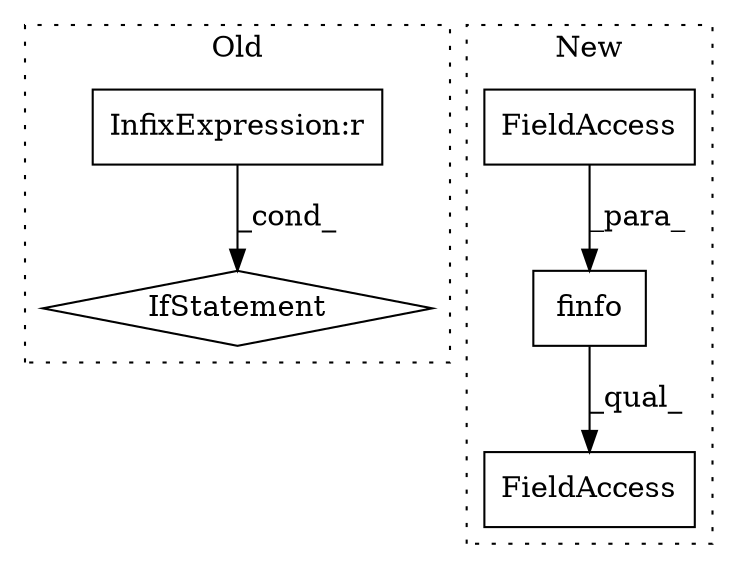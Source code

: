 digraph G {
subgraph cluster0 {
1 [label="IfStatement" a="25" s="1006,1025" l="4,2" shape="diamond"];
5 [label="InfixExpression:r" a="27" s="1015" l="4" shape="box"];
label = "Old";
style="dotted";
}
subgraph cluster1 {
2 [label="finfo" a="32" s="928,947" l="6,1" shape="box"];
3 [label="FieldAccess" a="22" s="922" l="30" shape="box"];
4 [label="FieldAccess" a="22" s="934" l="13" shape="box"];
label = "New";
style="dotted";
}
2 -> 3 [label="_qual_"];
4 -> 2 [label="_para_"];
5 -> 1 [label="_cond_"];
}
